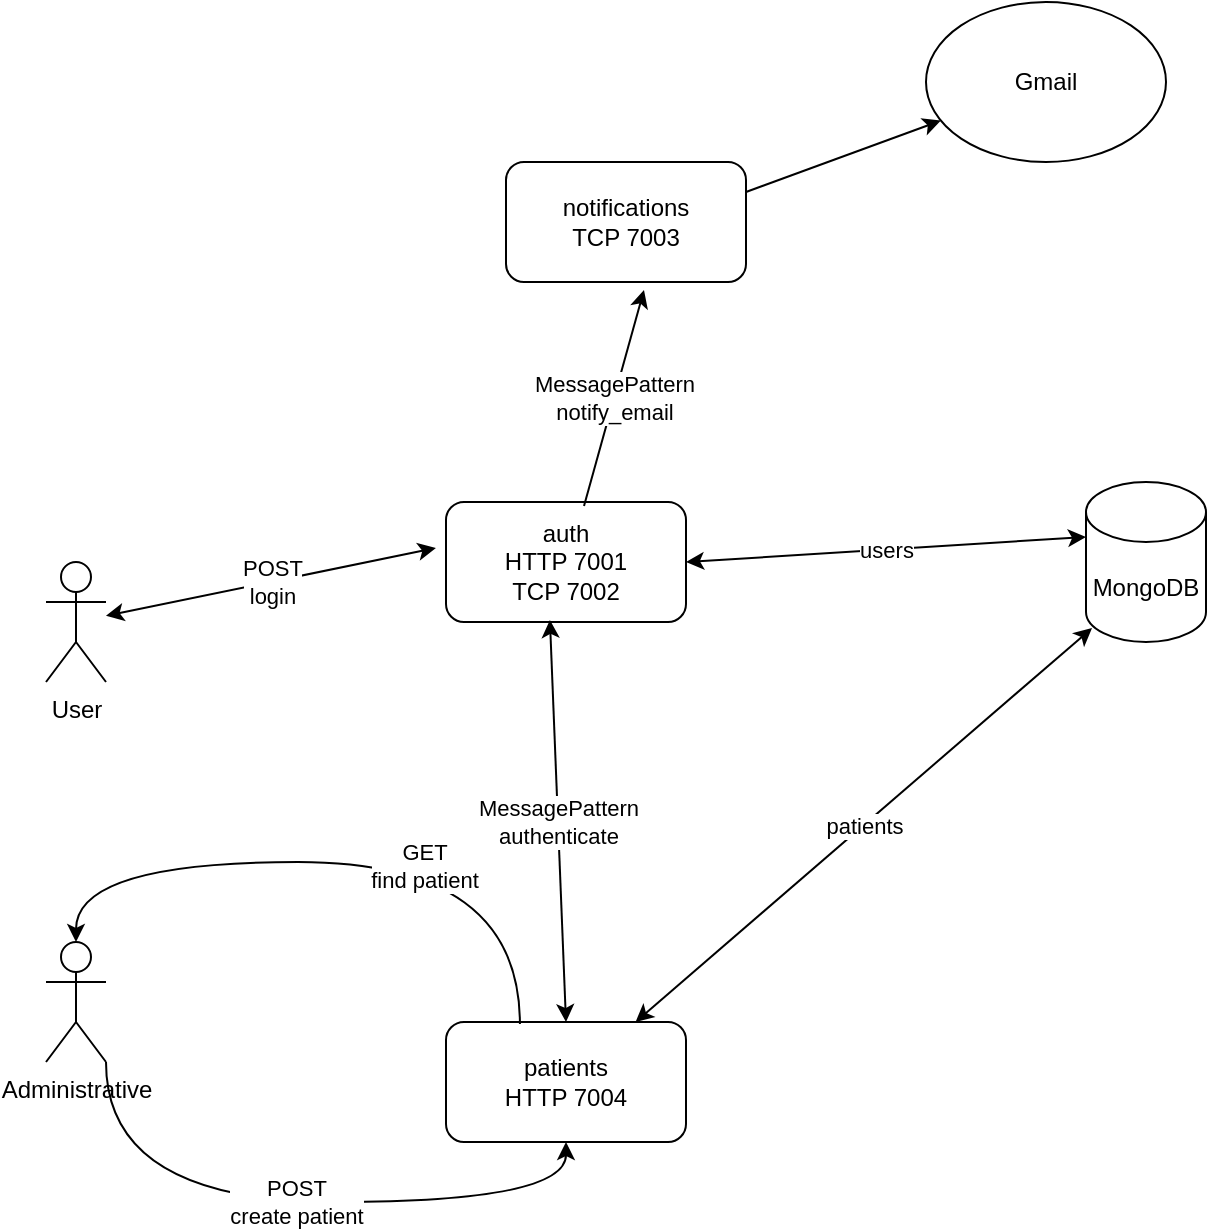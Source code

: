 <mxfile version="21.2.8" type="device">
  <diagram name="Página-1" id="iCga6J3iyX_Q8S5CAMcA">
    <mxGraphModel dx="1434" dy="775" grid="1" gridSize="10" guides="1" tooltips="1" connect="1" arrows="1" fold="1" page="1" pageScale="1" pageWidth="827" pageHeight="1169" math="0" shadow="0">
      <root>
        <mxCell id="0" />
        <mxCell id="1" parent="0" />
        <mxCell id="nyEc1jtxAVJ3KUIJrYbC-1" value="User&lt;br&gt;" style="shape=umlActor;verticalLabelPosition=bottom;verticalAlign=top;html=1;outlineConnect=0;" parent="1" vertex="1">
          <mxGeometry x="100" y="390" width="30" height="60" as="geometry" />
        </mxCell>
        <mxCell id="nyEc1jtxAVJ3KUIJrYbC-2" value="auth&lt;br&gt;HTTP 7001&lt;br&gt;TCP 7002&lt;br&gt;" style="rounded=1;whiteSpace=wrap;html=1;" parent="1" vertex="1">
          <mxGeometry x="300" y="360" width="120" height="60" as="geometry" />
        </mxCell>
        <mxCell id="nyEc1jtxAVJ3KUIJrYbC-3" value="POST &lt;br&gt;login" style="endArrow=classic;startArrow=classic;html=1;rounded=0;exitX=-0.042;exitY=0.383;exitDx=0;exitDy=0;exitPerimeter=0;" parent="1" source="nyEc1jtxAVJ3KUIJrYbC-2" target="nyEc1jtxAVJ3KUIJrYbC-1" edge="1">
          <mxGeometry width="50" height="50" relative="1" as="geometry">
            <mxPoint x="348" y="385" as="sourcePoint" />
            <mxPoint x="108" y="239.118" as="targetPoint" />
          </mxGeometry>
        </mxCell>
        <mxCell id="nyEc1jtxAVJ3KUIJrYbC-4" value="MongoDB" style="shape=cylinder3;whiteSpace=wrap;html=1;boundedLbl=1;backgroundOutline=1;size=15;" parent="1" vertex="1">
          <mxGeometry x="620" y="350" width="60" height="80" as="geometry" />
        </mxCell>
        <mxCell id="nyEc1jtxAVJ3KUIJrYbC-5" value="users" style="endArrow=classic;startArrow=classic;html=1;rounded=0;entryX=0;entryY=0;entryDx=0;entryDy=27.5;entryPerimeter=0;exitX=1;exitY=0.5;exitDx=0;exitDy=0;" parent="1" source="nyEc1jtxAVJ3KUIJrYbC-2" target="nyEc1jtxAVJ3KUIJrYbC-4" edge="1">
          <mxGeometry width="50" height="50" relative="1" as="geometry">
            <mxPoint x="390" y="390" as="sourcePoint" />
            <mxPoint x="440" y="340" as="targetPoint" />
          </mxGeometry>
        </mxCell>
        <mxCell id="nyEc1jtxAVJ3KUIJrYbC-6" value="notifications&lt;br&gt;TCP 7003" style="rounded=1;whiteSpace=wrap;html=1;" parent="1" vertex="1">
          <mxGeometry x="330" y="190" width="120" height="60" as="geometry" />
        </mxCell>
        <mxCell id="nyEc1jtxAVJ3KUIJrYbC-7" value="MessagePattern&lt;br&gt;notify_email" style="endArrow=classic;html=1;rounded=0;exitX=0.575;exitY=0.033;exitDx=0;exitDy=0;exitPerimeter=0;entryX=0.575;entryY=1.067;entryDx=0;entryDy=0;entryPerimeter=0;" parent="1" source="nyEc1jtxAVJ3KUIJrYbC-2" target="nyEc1jtxAVJ3KUIJrYbC-6" edge="1">
          <mxGeometry width="50" height="50" relative="1" as="geometry">
            <mxPoint x="390" y="380" as="sourcePoint" />
            <mxPoint x="440" y="330" as="targetPoint" />
          </mxGeometry>
        </mxCell>
        <mxCell id="nyEc1jtxAVJ3KUIJrYbC-8" value="Gmail" style="ellipse;whiteSpace=wrap;html=1;" parent="1" vertex="1">
          <mxGeometry x="540" y="110" width="120" height="80" as="geometry" />
        </mxCell>
        <mxCell id="nyEc1jtxAVJ3KUIJrYbC-9" value="" style="endArrow=classic;html=1;rounded=0;exitX=1;exitY=0.25;exitDx=0;exitDy=0;" parent="1" source="nyEc1jtxAVJ3KUIJrYbC-6" target="nyEc1jtxAVJ3KUIJrYbC-8" edge="1">
          <mxGeometry width="50" height="50" relative="1" as="geometry">
            <mxPoint x="390" y="380" as="sourcePoint" />
            <mxPoint x="440" y="330" as="targetPoint" />
          </mxGeometry>
        </mxCell>
        <mxCell id="ojKnG_1XoVuloz55j28L-1" value="Administrative" style="shape=umlActor;verticalLabelPosition=bottom;verticalAlign=top;html=1;outlineConnect=0;" parent="1" vertex="1">
          <mxGeometry x="100" y="580" width="30" height="60" as="geometry" />
        </mxCell>
        <mxCell id="ojKnG_1XoVuloz55j28L-3" value="patients&lt;br&gt;HTTP 7004" style="rounded=1;whiteSpace=wrap;html=1;" parent="1" vertex="1">
          <mxGeometry x="300" y="620" width="120" height="60" as="geometry" />
        </mxCell>
        <mxCell id="ojKnG_1XoVuloz55j28L-8" value="POST&lt;br&gt;create patient" style="endArrow=classic;html=1;rounded=0;exitX=1;exitY=1;exitDx=0;exitDy=0;exitPerimeter=0;edgeStyle=orthogonalEdgeStyle;curved=1;" parent="1" source="ojKnG_1XoVuloz55j28L-1" target="ojKnG_1XoVuloz55j28L-3" edge="1">
          <mxGeometry width="50" height="50" relative="1" as="geometry">
            <mxPoint x="150" y="670" as="sourcePoint" />
            <mxPoint x="400" y="360" as="targetPoint" />
            <Array as="points">
              <mxPoint x="130" y="710" />
              <mxPoint x="360" y="710" />
            </Array>
          </mxGeometry>
        </mxCell>
        <mxCell id="ojKnG_1XoVuloz55j28L-9" value="" style="endArrow=classic;html=1;rounded=0;exitX=0.308;exitY=0.017;exitDx=0;exitDy=0;exitPerimeter=0;edgeStyle=orthogonalEdgeStyle;curved=1;" parent="1" source="ojKnG_1XoVuloz55j28L-3" target="ojKnG_1XoVuloz55j28L-1" edge="1">
          <mxGeometry width="50" height="50" relative="1" as="geometry">
            <mxPoint x="350" y="400" as="sourcePoint" />
            <mxPoint x="390" y="350" as="targetPoint" />
            <Array as="points">
              <mxPoint x="337" y="540" />
              <mxPoint x="115" y="540" />
            </Array>
          </mxGeometry>
        </mxCell>
        <mxCell id="ojKnG_1XoVuloz55j28L-10" value="GET&lt;br&gt;find patient&lt;br&gt;" style="edgeLabel;html=1;align=center;verticalAlign=middle;resizable=0;points=[];" parent="ojKnG_1XoVuloz55j28L-9" vertex="1" connectable="0">
          <mxGeometry x="-0.247" y="2" relative="1" as="geometry">
            <mxPoint as="offset" />
          </mxGeometry>
        </mxCell>
        <mxCell id="ojKnG_1XoVuloz55j28L-11" value="patients" style="endArrow=classic;startArrow=classic;html=1;rounded=0;entryX=0.05;entryY=0.913;entryDx=0;entryDy=0;entryPerimeter=0;" parent="1" source="ojKnG_1XoVuloz55j28L-3" target="nyEc1jtxAVJ3KUIJrYbC-4" edge="1">
          <mxGeometry width="50" height="50" relative="1" as="geometry">
            <mxPoint x="350" y="390" as="sourcePoint" />
            <mxPoint x="400" y="340" as="targetPoint" />
          </mxGeometry>
        </mxCell>
        <mxCell id="wmPmGBoOp5YtTuQbGk5b-1" value="MessagePattern&lt;br&gt;authenticate" style="endArrow=classic;startArrow=classic;html=1;rounded=0;exitX=0.5;exitY=0;exitDx=0;exitDy=0;entryX=0.433;entryY=0.983;entryDx=0;entryDy=0;entryPerimeter=0;" parent="1" source="ojKnG_1XoVuloz55j28L-3" target="nyEc1jtxAVJ3KUIJrYbC-2" edge="1">
          <mxGeometry width="50" height="50" relative="1" as="geometry">
            <mxPoint x="390" y="420" as="sourcePoint" />
            <mxPoint x="440" y="370" as="targetPoint" />
          </mxGeometry>
        </mxCell>
      </root>
    </mxGraphModel>
  </diagram>
</mxfile>
